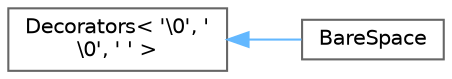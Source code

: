 digraph "Graphical Class Hierarchy"
{
 // LATEX_PDF_SIZE
  bgcolor="transparent";
  edge [fontname=Helvetica,fontsize=10,labelfontname=Helvetica,labelfontsize=10];
  node [fontname=Helvetica,fontsize=10,shape=box,height=0.2,width=0.4];
  rankdir="LR";
  Node0 [id="Node000000",label="Decorators\< '\\0', '\l\\0', ' ' \>",height=0.2,width=0.4,color="grey40", fillcolor="white", style="filled",URL="$structFoam_1_1FlatOutput_1_1Decorators.html",tooltip=" "];
  Node0 -> Node1 [id="edge4507_Node000000_Node000001",dir="back",color="steelblue1",style="solid",tooltip=" "];
  Node1 [id="Node000001",label="BareSpace",height=0.2,width=0.4,color="grey40", fillcolor="white", style="filled",URL="$structFoam_1_1FlatOutput_1_1BareSpace.html",tooltip="Surround with '\\0' and '\\0' separate with ' '."];
}
